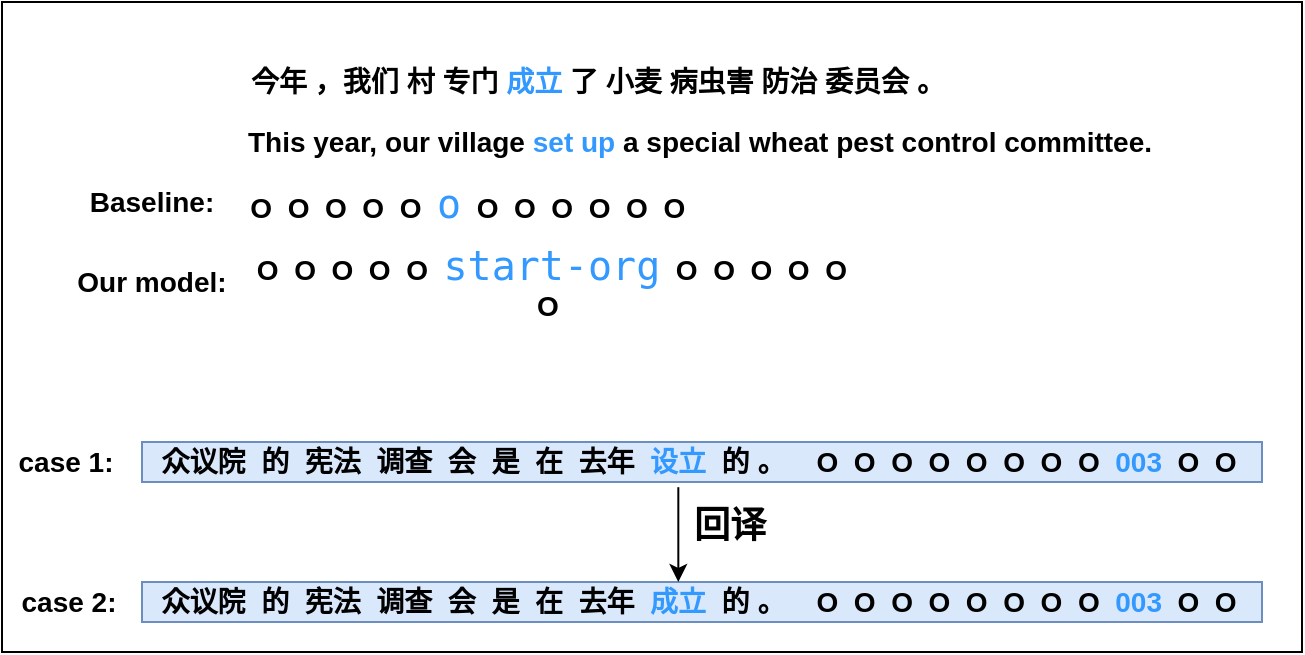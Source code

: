 <mxfile version="14.9.8" type="github">
  <diagram id="YPYotsMvMSeZRZDJY0u-" name="Page-1">
    <mxGraphModel dx="1038" dy="491" grid="1" gridSize="10" guides="1" tooltips="1" connect="1" arrows="1" fold="1" page="1" pageScale="1" pageWidth="827" pageHeight="1169" math="0" shadow="0">
      <root>
        <mxCell id="0" />
        <mxCell id="1" parent="0" />
        <mxCell id="6ig5p9dbRhZ8NJoWkjug-12" value="" style="rounded=0;whiteSpace=wrap;html=1;" parent="1" vertex="1">
          <mxGeometry x="10" y="180" width="650" height="325" as="geometry" />
        </mxCell>
        <mxCell id="6ig5p9dbRhZ8NJoWkjug-13" value="&lt;span style=&quot;text-align: left&quot;&gt;&lt;font style=&quot;font-size: 14px&quot;&gt;&lt;b&gt;今年 ，我们 村 专门&amp;nbsp;&lt;font color=&quot;#3399ff&quot;&gt;成立&amp;nbsp;&lt;/font&gt;了 小麦 病虫害 防治 委员会 。&lt;/b&gt;&lt;/font&gt;&lt;/span&gt;" style="text;html=1;align=center;verticalAlign=middle;whiteSpace=wrap;rounded=0;" parent="1" vertex="1">
          <mxGeometry x="128" y="210" width="360" height="20" as="geometry" />
        </mxCell>
        <mxCell id="6ig5p9dbRhZ8NJoWkjug-14" value="&lt;b style=&quot;font-size: 14px&quot;&gt;&lt;span&gt;&amp;nbsp;&lt;/span&gt;&amp;nbsp;O&amp;nbsp; O&amp;nbsp; O&amp;nbsp; O&amp;nbsp; O&amp;nbsp; &lt;/b&gt;&lt;font face=&quot;consolas, monospace&quot; color=&quot;#3399ff&quot;&gt;&lt;span style=&quot;font-size: 20px ; background-color: rgb(255 , 255 , 255)&quot;&gt;o&lt;/span&gt;&lt;/font&gt;&lt;b style=&quot;font-size: 14px&quot;&gt;&amp;nbsp; O&amp;nbsp; O&amp;nbsp; O&amp;nbsp; O&amp;nbsp;&amp;nbsp;&lt;/b&gt;&lt;b style=&quot;font-size: 14px&quot;&gt;O&amp;nbsp; O&lt;/b&gt;" style="text;html=1;align=center;verticalAlign=middle;whiteSpace=wrap;rounded=0;" parent="1" vertex="1">
          <mxGeometry x="121" y="270" width="236" height="20" as="geometry" />
        </mxCell>
        <mxCell id="6ig5p9dbRhZ8NJoWkjug-15" value="&lt;span style=&quot;font-size: 14px&quot;&gt;&lt;b&gt;&lt;span&gt;&amp;nbsp;&lt;/span&gt;&amp;nbsp;O&amp;nbsp; O&amp;nbsp; O&amp;nbsp; O&amp;nbsp; O&amp;nbsp;&amp;nbsp;&lt;/b&gt;&lt;/span&gt;&lt;span style=&quot;background-color: rgb(255 , 255 , 255) ; font-family: &amp;#34;consolas&amp;#34; , monospace ; font-size: 15pt&quot;&gt;&lt;font color=&quot;#3399ff&quot;&gt;start-org&lt;/font&gt;&lt;/span&gt;&lt;b style=&quot;font-size: 14px&quot;&gt;&amp;nbsp; O&amp;nbsp; O&amp;nbsp; O&amp;nbsp; O&amp;nbsp;&amp;nbsp;&lt;/b&gt;&lt;b style=&quot;font-size: 14px&quot;&gt;O&amp;nbsp; O&lt;/b&gt;" style="text;html=1;align=center;verticalAlign=middle;whiteSpace=wrap;rounded=0;" parent="1" vertex="1">
          <mxGeometry x="123" y="310" width="320" height="20" as="geometry" />
        </mxCell>
        <mxCell id="6ig5p9dbRhZ8NJoWkjug-16" value="&lt;b style=&quot;font-size: 14px&quot;&gt;众议院&amp;nbsp; 的&amp;nbsp; 宪法&amp;nbsp; 调查&amp;nbsp; 会&amp;nbsp; 是&amp;nbsp; 在&amp;nbsp; 去年&amp;nbsp; &lt;font color=&quot;#3399ff&quot;&gt;成立&lt;/font&gt;&lt;font color=&quot;#6666ff&quot;&gt;&amp;nbsp;&lt;/font&gt; 的 。&amp;nbsp;&amp;nbsp;&amp;nbsp; O&amp;nbsp; O&amp;nbsp; O&amp;nbsp; O&amp;nbsp; O&amp;nbsp; O&amp;nbsp; O&amp;nbsp; O&amp;nbsp;&amp;nbsp;&lt;font color=&quot;#3399ff&quot;&gt;003&lt;/font&gt;&lt;font color=&quot;#6666ff&quot;&gt;&amp;nbsp;&lt;/font&gt; O&amp;nbsp; O&amp;nbsp;&lt;/b&gt;" style="text;html=1;align=center;verticalAlign=middle;resizable=0;points=[];autosize=1;strokeColor=#6c8ebf;fillColor=#dae8fc;" parent="1" vertex="1">
          <mxGeometry x="80" y="470" width="560" height="20" as="geometry" />
        </mxCell>
        <mxCell id="6ig5p9dbRhZ8NJoWkjug-17" value="&lt;b style=&quot;font-size: 14px&quot;&gt;众议院&amp;nbsp; 的&amp;nbsp; 宪法&amp;nbsp; 调查&amp;nbsp; 会&amp;nbsp; 是&amp;nbsp; 在&amp;nbsp; 去年&amp;nbsp; &lt;font color=&quot;#3399ff&quot;&gt;设立&lt;/font&gt;&lt;font color=&quot;#6666ff&quot;&gt;&amp;nbsp;&lt;/font&gt; 的 。&amp;nbsp;&amp;nbsp;&amp;nbsp; O&amp;nbsp; O&amp;nbsp; O&amp;nbsp; O&amp;nbsp; O&amp;nbsp; O&amp;nbsp; O&amp;nbsp; O&amp;nbsp;&amp;nbsp;&lt;font color=&quot;#3399ff&quot;&gt;003&lt;/font&gt;&lt;font color=&quot;#6666ff&quot;&gt;&amp;nbsp;&lt;/font&gt; O&amp;nbsp; O&amp;nbsp;&lt;/b&gt;" style="text;html=1;align=center;verticalAlign=middle;resizable=0;points=[];autosize=1;strokeColor=#6c8ebf;fillColor=#dae8fc;" parent="1" vertex="1">
          <mxGeometry x="80" y="400" width="560" height="20" as="geometry" />
        </mxCell>
        <mxCell id="6ig5p9dbRhZ8NJoWkjug-18" value="&lt;font style=&quot;font-size: 14px&quot;&gt;&lt;b&gt;Baseline:&lt;/b&gt;&lt;/font&gt;" style="text;html=1;strokeColor=none;fillColor=none;align=center;verticalAlign=middle;whiteSpace=wrap;rounded=0;" parent="1" vertex="1">
          <mxGeometry x="50" y="270" width="70" height="20" as="geometry" />
        </mxCell>
        <mxCell id="6ig5p9dbRhZ8NJoWkjug-19" value="&lt;font style=&quot;font-size: 14px&quot;&gt;&lt;b&gt;Our model:&lt;/b&gt;&lt;/font&gt;" style="text;html=1;strokeColor=none;fillColor=none;align=center;verticalAlign=middle;whiteSpace=wrap;rounded=0;" parent="1" vertex="1">
          <mxGeometry x="45" y="302.5" width="80" height="35" as="geometry" />
        </mxCell>
        <mxCell id="6ig5p9dbRhZ8NJoWkjug-20" value="" style="endArrow=classic;html=1;exitX=0.461;exitY=1.13;exitDx=0;exitDy=0;exitPerimeter=0;entryX=0.461;entryY=0;entryDx=0;entryDy=0;entryPerimeter=0;" parent="1" edge="1">
          <mxGeometry width="50" height="50" relative="1" as="geometry">
            <mxPoint x="348.16" y="422.6" as="sourcePoint" />
            <mxPoint x="348.16" y="470" as="targetPoint" />
          </mxGeometry>
        </mxCell>
        <mxCell id="6ig5p9dbRhZ8NJoWkjug-21" value="&lt;font style=&quot;font-size: 18px&quot;&gt;&lt;b&gt;回译&lt;/b&gt;&lt;/font&gt;" style="text;html=1;align=center;verticalAlign=middle;whiteSpace=wrap;rounded=0;" parent="1" vertex="1">
          <mxGeometry x="354" y="432" width="40" height="20" as="geometry" />
        </mxCell>
        <mxCell id="6ig5p9dbRhZ8NJoWkjug-23" value="&lt;span style=&quot;font-size: 14px&quot;&gt;&lt;b&gt;This year, our village &lt;font color=&quot;#3399ff&quot;&gt;set up&lt;/font&gt; a special wheat pest control committee.&lt;/b&gt;&lt;/span&gt;" style="text;html=1;strokeColor=none;fillColor=none;align=center;verticalAlign=middle;whiteSpace=wrap;rounded=0;" parent="1" vertex="1">
          <mxGeometry x="102" y="240" width="513.5" height="20" as="geometry" />
        </mxCell>
        <mxCell id="rmnDcSQfLxDpPBzPTFN6-2" value="&lt;font style=&quot;font-size: 14px&quot;&gt;&lt;b&gt;case 1:&lt;/b&gt;&lt;/font&gt;" style="text;html=1;strokeColor=none;fillColor=none;align=center;verticalAlign=middle;whiteSpace=wrap;rounded=0;" vertex="1" parent="1">
          <mxGeometry x="17" y="400" width="50" height="20" as="geometry" />
        </mxCell>
        <mxCell id="rmnDcSQfLxDpPBzPTFN6-3" value="&lt;b style=&quot;font-size: 14px&quot;&gt;case 2:&lt;/b&gt;" style="text;html=1;strokeColor=none;fillColor=none;align=center;verticalAlign=middle;whiteSpace=wrap;rounded=0;" vertex="1" parent="1">
          <mxGeometry x="17" y="470" width="53" height="20" as="geometry" />
        </mxCell>
      </root>
    </mxGraphModel>
  </diagram>
</mxfile>
